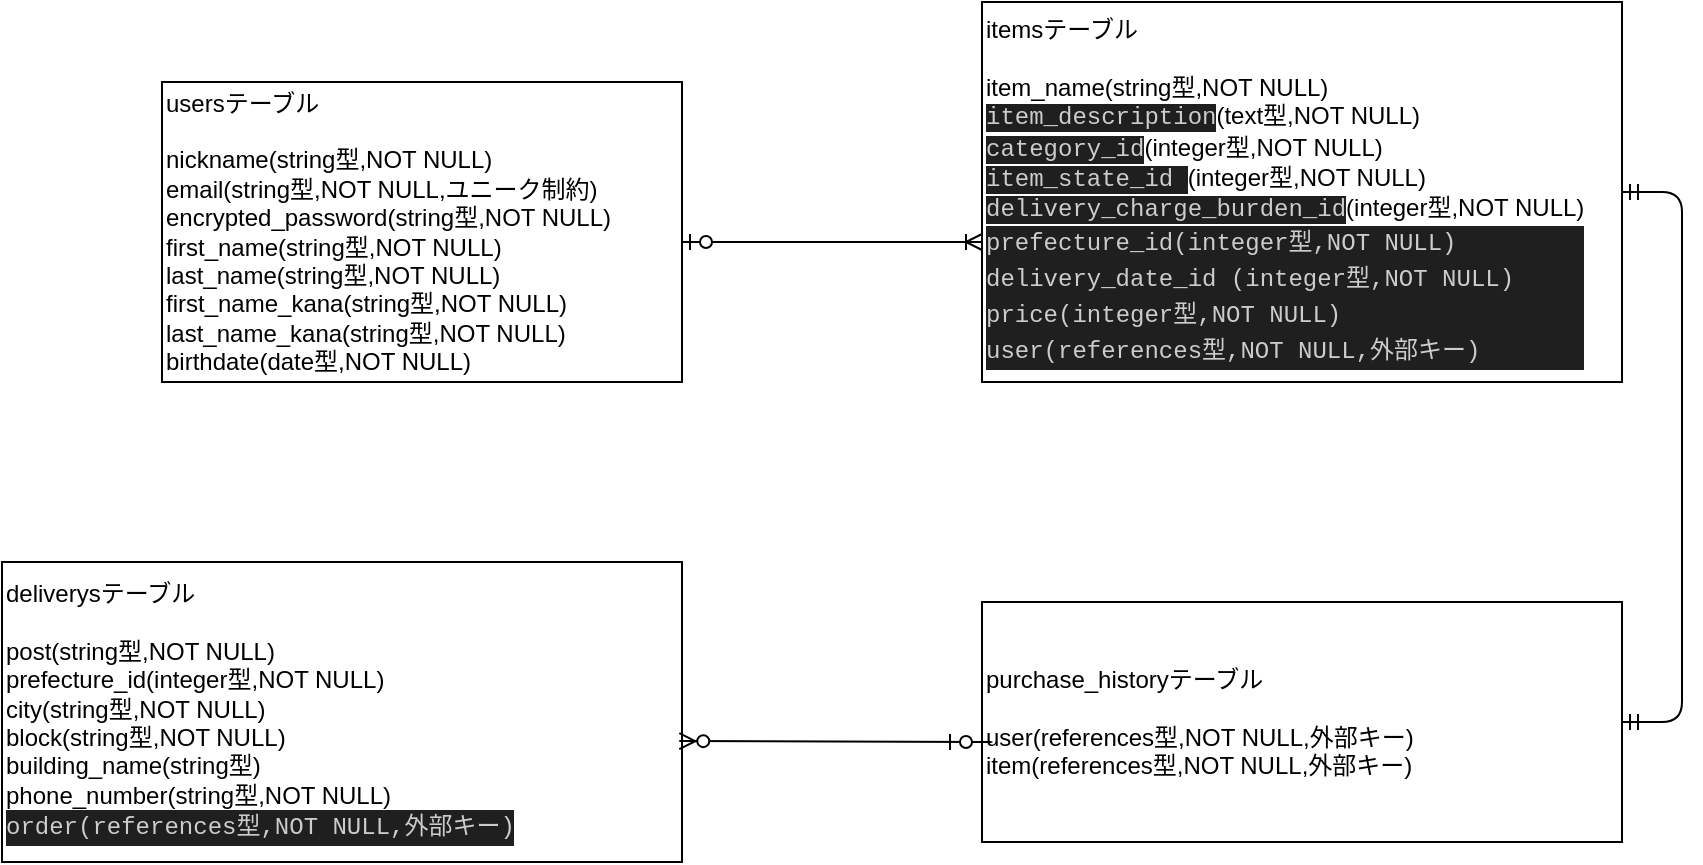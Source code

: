 <mxfile>
    <diagram id="qzIx_hR748qMjus2pbjZ" name="ページ1">
        <mxGraphModel dx="2828" dy="738" grid="1" gridSize="10" guides="1" tooltips="1" connect="1" arrows="1" fold="1" page="1" pageScale="1" pageWidth="827" pageHeight="1169" math="0" shadow="0">
            <root>
                <mxCell id="0"/>
                <mxCell id="1" parent="0"/>
                <mxCell id="20" value="usersテーブル&lt;br&gt;&lt;br&gt;nickname(string型,NOT NULL)&lt;br&gt;email(string型,NOT NULL,ユニーク制約)&lt;br&gt;encrypted_password(string型,NOT NULL)&lt;br&gt;first_name(string型,NOT NULL)&lt;br&gt;last_name(string型,NOT NULL)&lt;br&gt;first_name_kana(string型,NOT NULL)&lt;br&gt;last_name_kana(string型,NOT NULL)&lt;br&gt;birthdate(date型,NOT NULL)" style="rounded=0;whiteSpace=wrap;html=1;align=left;" parent="1" vertex="1">
                    <mxGeometry x="-1610" y="60" width="260" height="150" as="geometry"/>
                </mxCell>
                <mxCell id="22" value="itemsテーブル&lt;br&gt;&lt;br&gt;item_name(string型,NOT NULL)&lt;br&gt;&lt;span style=&quot;background-color: rgb(31, 31, 31); color: rgb(204, 204, 204); font-family: Menlo, Monaco, &amp;quot;Courier New&amp;quot;, monospace;&quot;&gt;item_description&lt;/span&gt;(text型,NOT NULL)&lt;br&gt;&lt;span style=&quot;background-color: rgb(31, 31, 31); color: rgb(204, 204, 204); font-family: Menlo, Monaco, &amp;quot;Courier New&amp;quot;, monospace;&quot;&gt;category_id&lt;/span&gt;(integer型,NOT NULL)&lt;br&gt;&lt;span style=&quot;background-color: rgb(31, 31, 31); color: rgb(204, 204, 204); font-family: Menlo, Monaco, &amp;quot;Courier New&amp;quot;, monospace;&quot;&gt;item_state_id &lt;/span&gt;(integer型,NOT NULL)&lt;br&gt;&lt;span style=&quot;background-color: rgb(31, 31, 31); color: rgb(204, 204, 204); font-family: Menlo, Monaco, &amp;quot;Courier New&amp;quot;, monospace;&quot;&gt;delivery_charge_burden_id&lt;/span&gt;(integer型,NOT NULL)&lt;br&gt;&lt;div style=&quot;color: rgb(204, 204, 204); background-color: rgb(31, 31, 31); font-family: Menlo, Monaco, &amp;quot;Courier New&amp;quot;, monospace; line-height: 18px;&quot;&gt;&lt;span style=&quot;&quot;&gt;prefecture_id&lt;/span&gt;(integer型,NOT NULL)&lt;/div&gt;&lt;div style=&quot;color: rgb(204, 204, 204); background-color: rgb(31, 31, 31); font-family: Menlo, Monaco, &amp;quot;Courier New&amp;quot;, monospace; line-height: 18px;&quot;&gt;&lt;div style=&quot;line-height: 18px;&quot;&gt;&lt;span style=&quot;&quot;&gt;delivery_date_id &lt;/span&gt;(integer型,NOT NULL)&lt;/div&gt;&lt;div style=&quot;line-height: 18px;&quot;&gt;&lt;div style=&quot;line-height: 18px;&quot;&gt;&lt;span style=&quot;&quot;&gt;price&lt;/span&gt;(integer型,NOT NULL)&lt;/div&gt;&lt;div style=&quot;line-height: 18px;&quot;&gt;user(references型,NOT NULL,外部キー)&lt;/div&gt;&lt;/div&gt;&lt;/div&gt;" style="rounded=0;whiteSpace=wrap;html=1;align=left;" parent="1" vertex="1">
                    <mxGeometry x="-1200" y="20" width="320" height="190" as="geometry"/>
                </mxCell>
                <mxCell id="28" value="" style="edgeStyle=entityRelationEdgeStyle;fontSize=12;html=1;endArrow=ERoneToMany;startArrow=ERzeroToOne;" parent="1" edge="1">
                    <mxGeometry width="100" height="100" relative="1" as="geometry">
                        <mxPoint x="-1350" y="140" as="sourcePoint"/>
                        <mxPoint x="-1200" y="140" as="targetPoint"/>
                    </mxGeometry>
                </mxCell>
                <mxCell id="29" value="purchase_historyテーブル&lt;br&gt;&lt;br&gt;user(references型,NOT NULL,外部キー)&lt;br&gt;item(references型,NOT NULL,外部キー)" style="rounded=0;whiteSpace=wrap;html=1;align=left;" parent="1" vertex="1">
                    <mxGeometry x="-1200" y="320" width="320" height="120" as="geometry"/>
                </mxCell>
                <mxCell id="30" value="" style="edgeStyle=entityRelationEdgeStyle;fontSize=12;html=1;endArrow=ERmandOne;startArrow=ERmandOne;" parent="1" source="29" target="22" edge="1">
                    <mxGeometry width="100" height="100" relative="1" as="geometry">
                        <mxPoint x="-1160" y="260" as="sourcePoint"/>
                        <mxPoint x="-1060" y="160" as="targetPoint"/>
                    </mxGeometry>
                </mxCell>
                <mxCell id="31" value="deliverysテーブル&lt;br&gt;&lt;br&gt;post(string型,NOT NULL)&lt;br&gt;prefecture_id(integer型,NOT NULL)&lt;br&gt;city(string型,NOT NULL)&lt;br&gt;block(string型,NOT NULL)&lt;br&gt;building_name(string型)&lt;br&gt;phone_number(string型,NOT NULL)&lt;br&gt;&lt;div style=&quot;color: rgb(204, 204, 204); background-color: rgb(31, 31, 31); font-family: Menlo, Monaco, &amp;quot;Courier New&amp;quot;, monospace; line-height: 18px;&quot;&gt;order(references型,NOT NULL,外部キー)&lt;/div&gt;" style="rounded=0;whiteSpace=wrap;html=1;align=left;" parent="1" vertex="1">
                    <mxGeometry x="-1690" y="300" width="340" height="150" as="geometry"/>
                </mxCell>
                <mxCell id="32" value="" style="edgeStyle=entityRelationEdgeStyle;fontSize=12;html=1;endArrow=ERzeroToMany;startArrow=ERzeroToOne;entryX=0.996;entryY=0.597;entryDx=0;entryDy=0;entryPerimeter=0;" parent="1" target="31" edge="1">
                    <mxGeometry width="100" height="100" relative="1" as="geometry">
                        <mxPoint x="-1220" y="390" as="sourcePoint"/>
                        <mxPoint x="-1340" y="380" as="targetPoint"/>
                    </mxGeometry>
                </mxCell>
            </root>
        </mxGraphModel>
    </diagram>
</mxfile>